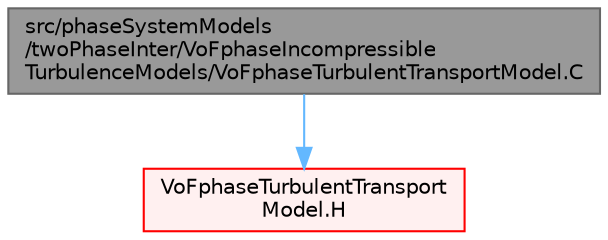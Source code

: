 digraph "src/phaseSystemModels/twoPhaseInter/VoFphaseIncompressibleTurbulenceModels/VoFphaseTurbulentTransportModel.C"
{
 // LATEX_PDF_SIZE
  bgcolor="transparent";
  edge [fontname=Helvetica,fontsize=10,labelfontname=Helvetica,labelfontsize=10];
  node [fontname=Helvetica,fontsize=10,shape=box,height=0.2,width=0.4];
  Node1 [id="Node000001",label="src/phaseSystemModels\l/twoPhaseInter/VoFphaseIncompressible\lTurbulenceModels/VoFphaseTurbulentTransportModel.C",height=0.2,width=0.4,color="gray40", fillcolor="grey60", style="filled", fontcolor="black",tooltip=" "];
  Node1 -> Node2 [id="edge1_Node000001_Node000002",color="steelblue1",style="solid",tooltip=" "];
  Node2 [id="Node000002",label="VoFphaseTurbulentTransport\lModel.H",height=0.2,width=0.4,color="red", fillcolor="#FFF0F0", style="filled",URL="$VoFphaseTurbulentTransportModel_8H.html",tooltip=" "];
}
